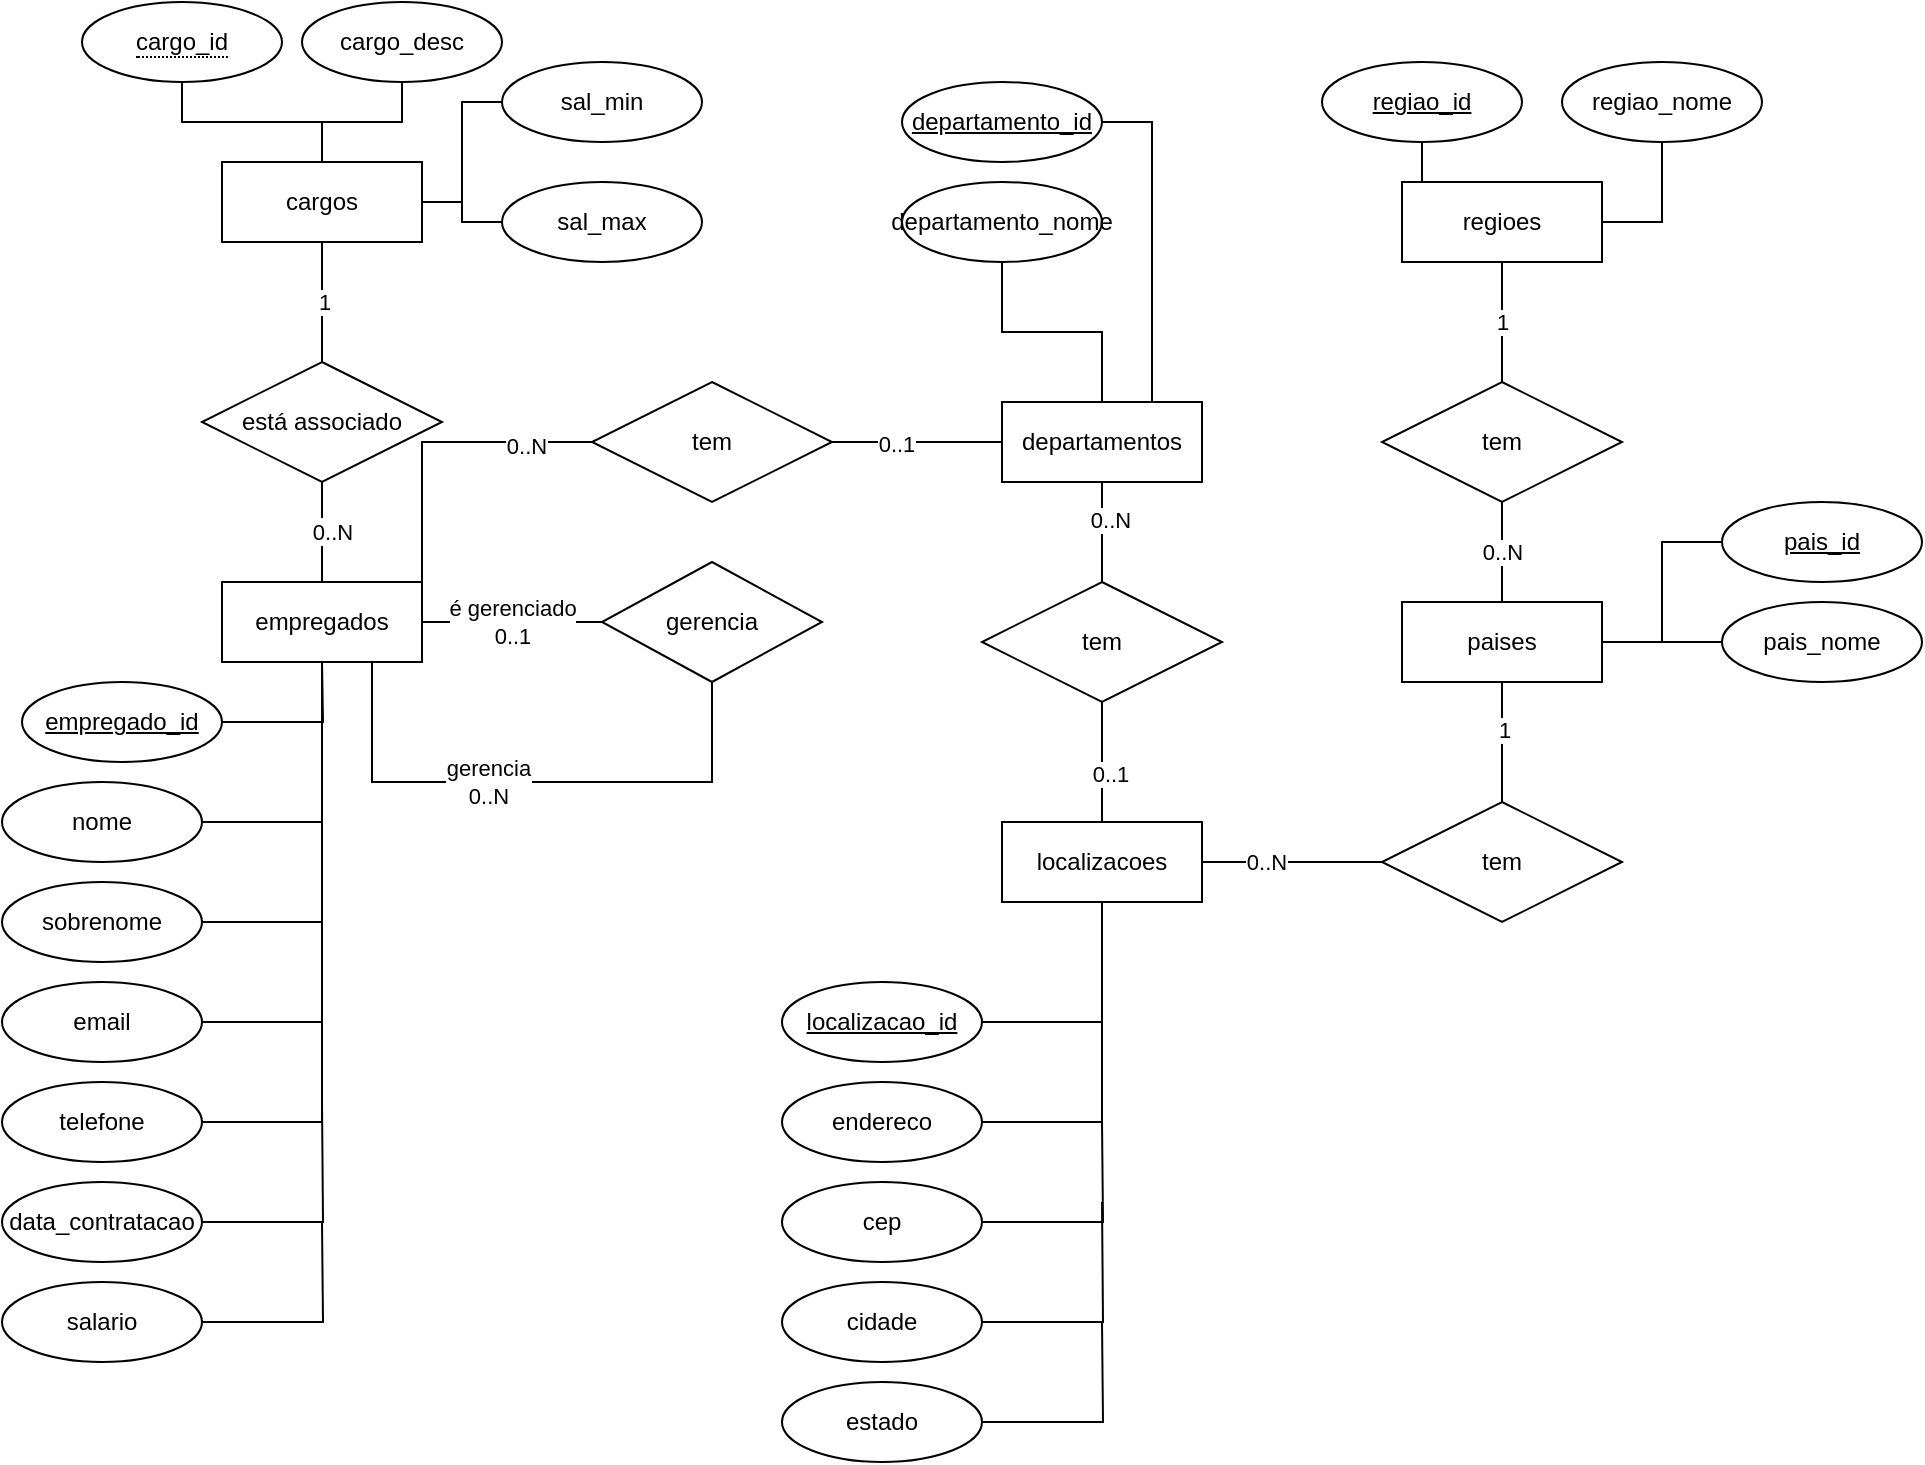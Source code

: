 <mxfile version="20.2.2" type="google"><diagram id="R2lEEEUBdFMjLlhIrx00" name="Page-1"><mxGraphModel grid="1" page="1" gridSize="10" guides="1" tooltips="1" connect="1" arrows="1" fold="1" pageScale="1" pageWidth="1654" pageHeight="1169" math="0" shadow="0" extFonts="Permanent Marker^https://fonts.googleapis.com/css?family=Permanent+Marker"><root><mxCell id="0"/><mxCell id="1" parent="0"/><mxCell id="ahWbTlMB5SdzeHTBFrJ0-9" style="edgeStyle=orthogonalEdgeStyle;rounded=0;orthogonalLoop=1;jettySize=auto;html=1;entryX=0.5;entryY=1;entryDx=0;entryDy=0;endArrow=none;endFill=0;" edge="1" parent="1" source="ahWbTlMB5SdzeHTBFrJ0-4" target="ahWbTlMB5SdzeHTBFrJ0-5"><mxGeometry relative="1" as="geometry"/></mxCell><mxCell id="ahWbTlMB5SdzeHTBFrJ0-11" style="edgeStyle=orthogonalEdgeStyle;rounded=0;orthogonalLoop=1;jettySize=auto;html=1;entryX=0.5;entryY=1;entryDx=0;entryDy=0;endArrow=none;endFill=0;" edge="1" parent="1" source="ahWbTlMB5SdzeHTBFrJ0-4" target="ahWbTlMB5SdzeHTBFrJ0-10"><mxGeometry relative="1" as="geometry"/></mxCell><mxCell id="ahWbTlMB5SdzeHTBFrJ0-13" style="edgeStyle=orthogonalEdgeStyle;rounded=0;orthogonalLoop=1;jettySize=auto;html=1;entryX=0;entryY=0.5;entryDx=0;entryDy=0;endArrow=none;endFill=0;" edge="1" parent="1" source="ahWbTlMB5SdzeHTBFrJ0-4" target="ahWbTlMB5SdzeHTBFrJ0-12"><mxGeometry relative="1" as="geometry"/></mxCell><mxCell id="ahWbTlMB5SdzeHTBFrJ0-15" style="edgeStyle=orthogonalEdgeStyle;rounded=0;orthogonalLoop=1;jettySize=auto;html=1;entryX=0;entryY=0.5;entryDx=0;entryDy=0;endArrow=none;endFill=0;" edge="1" parent="1" source="ahWbTlMB5SdzeHTBFrJ0-4" target="ahWbTlMB5SdzeHTBFrJ0-14"><mxGeometry relative="1" as="geometry"/></mxCell><mxCell id="ahWbTlMB5SdzeHTBFrJ0-4" value="cargos" style="whiteSpace=wrap;html=1;align=center;" vertex="1" parent="1"><mxGeometry x="120" y="140" width="100" height="40" as="geometry"/></mxCell><mxCell id="ahWbTlMB5SdzeHTBFrJ0-5" value="&lt;span style=&quot;border-bottom: 1px dotted&quot;&gt;cargo_id&lt;/span&gt;" style="ellipse;whiteSpace=wrap;html=1;align=center;" vertex="1" parent="1"><mxGeometry x="50" y="60" width="100" height="40" as="geometry"/></mxCell><mxCell id="ahWbTlMB5SdzeHTBFrJ0-10" value="cargo_desc" style="ellipse;whiteSpace=wrap;html=1;align=center;" vertex="1" parent="1"><mxGeometry x="160" y="60" width="100" height="40" as="geometry"/></mxCell><mxCell id="ahWbTlMB5SdzeHTBFrJ0-12" value="sal_min" style="ellipse;whiteSpace=wrap;html=1;align=center;" vertex="1" parent="1"><mxGeometry x="260" y="90" width="100" height="40" as="geometry"/></mxCell><mxCell id="ahWbTlMB5SdzeHTBFrJ0-14" value="sal_max" style="ellipse;whiteSpace=wrap;html=1;align=center;" vertex="1" parent="1"><mxGeometry x="260" y="150" width="100" height="40" as="geometry"/></mxCell><mxCell id="ahWbTlMB5SdzeHTBFrJ0-17" style="edgeStyle=orthogonalEdgeStyle;rounded=0;orthogonalLoop=1;jettySize=auto;html=1;entryX=0.5;entryY=1;entryDx=0;entryDy=0;endArrow=none;endFill=0;" edge="1" parent="1" source="ahWbTlMB5SdzeHTBFrJ0-16" target="ahWbTlMB5SdzeHTBFrJ0-4"><mxGeometry relative="1" as="geometry"/></mxCell><mxCell id="ahWbTlMB5SdzeHTBFrJ0-35" value="1" style="edgeLabel;html=1;align=center;verticalAlign=middle;resizable=0;points=[];" connectable="0" vertex="1" parent="ahWbTlMB5SdzeHTBFrJ0-17"><mxGeometry y="-1" relative="1" as="geometry"><mxPoint as="offset"/></mxGeometry></mxCell><mxCell id="ahWbTlMB5SdzeHTBFrJ0-16" value="está associado" style="shape=rhombus;perimeter=rhombusPerimeter;whiteSpace=wrap;html=1;align=center;" vertex="1" parent="1"><mxGeometry x="110" y="240" width="120" height="60" as="geometry"/></mxCell><mxCell id="ahWbTlMB5SdzeHTBFrJ0-19" style="edgeStyle=orthogonalEdgeStyle;rounded=0;orthogonalLoop=1;jettySize=auto;html=1;entryX=0.5;entryY=1;entryDx=0;entryDy=0;endArrow=none;endFill=0;" edge="1" parent="1" source="ahWbTlMB5SdzeHTBFrJ0-18" target="ahWbTlMB5SdzeHTBFrJ0-16"><mxGeometry relative="1" as="geometry"/></mxCell><mxCell id="ahWbTlMB5SdzeHTBFrJ0-36" value="N" style="edgeLabel;html=1;align=center;verticalAlign=middle;resizable=0;points=[];" connectable="0" vertex="1" parent="ahWbTlMB5SdzeHTBFrJ0-19"><mxGeometry x="0.04" y="2" relative="1" as="geometry"><mxPoint as="offset"/></mxGeometry></mxCell><mxCell id="ahWbTlMB5SdzeHTBFrJ0-43" value="0..N" style="edgeLabel;html=1;align=center;verticalAlign=middle;resizable=0;points=[];" connectable="0" vertex="1" parent="ahWbTlMB5SdzeHTBFrJ0-19"><mxGeometry y="-5" relative="1" as="geometry"><mxPoint as="offset"/></mxGeometry></mxCell><mxCell id="ahWbTlMB5SdzeHTBFrJ0-18" value="empregados" style="whiteSpace=wrap;html=1;align=center;" vertex="1" parent="1"><mxGeometry x="120" y="350" width="100" height="40" as="geometry"/></mxCell><mxCell id="ahWbTlMB5SdzeHTBFrJ0-21" style="edgeStyle=orthogonalEdgeStyle;rounded=0;orthogonalLoop=1;jettySize=auto;html=1;endArrow=none;endFill=0;" edge="1" parent="1" source="ahWbTlMB5SdzeHTBFrJ0-20"><mxGeometry relative="1" as="geometry"><mxPoint x="170" y="390" as="targetPoint"/></mxGeometry></mxCell><mxCell id="ahWbTlMB5SdzeHTBFrJ0-20" value="empregado_id" style="ellipse;whiteSpace=wrap;html=1;align=center;fontStyle=4;" vertex="1" parent="1"><mxGeometry x="20" y="400" width="100" height="40" as="geometry"/></mxCell><mxCell id="ahWbTlMB5SdzeHTBFrJ0-24" style="edgeStyle=orthogonalEdgeStyle;rounded=0;orthogonalLoop=1;jettySize=auto;html=1;entryX=0.5;entryY=1;entryDx=0;entryDy=0;endArrow=none;endFill=0;" edge="1" parent="1" source="ahWbTlMB5SdzeHTBFrJ0-22" target="ahWbTlMB5SdzeHTBFrJ0-18"><mxGeometry relative="1" as="geometry"/></mxCell><mxCell id="ahWbTlMB5SdzeHTBFrJ0-22" value="nome" style="ellipse;whiteSpace=wrap;html=1;align=center;" vertex="1" parent="1"><mxGeometry x="10" y="450" width="100" height="40" as="geometry"/></mxCell><mxCell id="ahWbTlMB5SdzeHTBFrJ0-25" style="edgeStyle=orthogonalEdgeStyle;rounded=0;orthogonalLoop=1;jettySize=auto;html=1;entryX=0.5;entryY=1;entryDx=0;entryDy=0;endArrow=none;endFill=0;" edge="1" parent="1" source="ahWbTlMB5SdzeHTBFrJ0-23" target="ahWbTlMB5SdzeHTBFrJ0-18"><mxGeometry relative="1" as="geometry"/></mxCell><mxCell id="ahWbTlMB5SdzeHTBFrJ0-23" value="sobrenome" style="ellipse;whiteSpace=wrap;html=1;align=center;" vertex="1" parent="1"><mxGeometry x="10" y="500" width="100" height="40" as="geometry"/></mxCell><mxCell id="ahWbTlMB5SdzeHTBFrJ0-28" style="edgeStyle=orthogonalEdgeStyle;rounded=0;orthogonalLoop=1;jettySize=auto;html=1;endArrow=none;endFill=0;" edge="1" parent="1" source="ahWbTlMB5SdzeHTBFrJ0-26" target="ahWbTlMB5SdzeHTBFrJ0-18"><mxGeometry relative="1" as="geometry"/></mxCell><mxCell id="ahWbTlMB5SdzeHTBFrJ0-26" value="email" style="ellipse;whiteSpace=wrap;html=1;align=center;" vertex="1" parent="1"><mxGeometry x="10" y="550" width="100" height="40" as="geometry"/></mxCell><mxCell id="ahWbTlMB5SdzeHTBFrJ0-30" style="edgeStyle=orthogonalEdgeStyle;rounded=0;orthogonalLoop=1;jettySize=auto;html=1;entryX=0.5;entryY=1;entryDx=0;entryDy=0;endArrow=none;endFill=0;" edge="1" parent="1" source="ahWbTlMB5SdzeHTBFrJ0-29" target="ahWbTlMB5SdzeHTBFrJ0-18"><mxGeometry relative="1" as="geometry"/></mxCell><mxCell id="ahWbTlMB5SdzeHTBFrJ0-29" value="telefone" style="ellipse;whiteSpace=wrap;html=1;align=center;" vertex="1" parent="1"><mxGeometry x="10" y="600" width="100" height="40" as="geometry"/></mxCell><mxCell id="ahWbTlMB5SdzeHTBFrJ0-32" style="edgeStyle=orthogonalEdgeStyle;rounded=0;orthogonalLoop=1;jettySize=auto;html=1;endArrow=none;endFill=0;" edge="1" parent="1" source="ahWbTlMB5SdzeHTBFrJ0-31"><mxGeometry relative="1" as="geometry"><mxPoint x="170" y="610" as="targetPoint"/></mxGeometry></mxCell><mxCell id="ahWbTlMB5SdzeHTBFrJ0-31" value="data_contratacao" style="ellipse;whiteSpace=wrap;html=1;align=center;" vertex="1" parent="1"><mxGeometry x="10" y="650" width="100" height="40" as="geometry"/></mxCell><mxCell id="ahWbTlMB5SdzeHTBFrJ0-34" style="edgeStyle=orthogonalEdgeStyle;rounded=0;orthogonalLoop=1;jettySize=auto;html=1;endArrow=none;endFill=0;" edge="1" parent="1" source="ahWbTlMB5SdzeHTBFrJ0-33"><mxGeometry relative="1" as="geometry"><mxPoint x="170" y="670" as="targetPoint"/></mxGeometry></mxCell><mxCell id="ahWbTlMB5SdzeHTBFrJ0-33" value="salario" style="ellipse;whiteSpace=wrap;html=1;align=center;" vertex="1" parent="1"><mxGeometry x="10" y="700" width="100" height="40" as="geometry"/></mxCell><mxCell id="ahWbTlMB5SdzeHTBFrJ0-40" style="edgeStyle=orthogonalEdgeStyle;rounded=0;orthogonalLoop=1;jettySize=auto;html=1;entryX=0.75;entryY=1;entryDx=0;entryDy=0;endArrow=none;endFill=0;exitX=0.5;exitY=1;exitDx=0;exitDy=0;" edge="1" parent="1" source="ahWbTlMB5SdzeHTBFrJ0-37" target="ahWbTlMB5SdzeHTBFrJ0-18"><mxGeometry relative="1" as="geometry"><Array as="points"><mxPoint x="365" y="450"/><mxPoint x="195" y="450"/></Array></mxGeometry></mxCell><mxCell id="ahWbTlMB5SdzeHTBFrJ0-44" value="gerencia&lt;br&gt;0..N" style="edgeLabel;html=1;align=center;verticalAlign=middle;resizable=0;points=[];" connectable="0" vertex="1" parent="ahWbTlMB5SdzeHTBFrJ0-40"><mxGeometry x="0.157" relative="1" as="geometry"><mxPoint as="offset"/></mxGeometry></mxCell><mxCell id="ahWbTlMB5SdzeHTBFrJ0-41" value="é gerenciado&lt;br&gt;0..1" style="edgeStyle=orthogonalEdgeStyle;rounded=0;orthogonalLoop=1;jettySize=auto;html=1;entryX=1;entryY=0.5;entryDx=0;entryDy=0;endArrow=none;endFill=0;" edge="1" parent="1" source="ahWbTlMB5SdzeHTBFrJ0-37" target="ahWbTlMB5SdzeHTBFrJ0-18"><mxGeometry relative="1" as="geometry"/></mxCell><mxCell id="ahWbTlMB5SdzeHTBFrJ0-37" value="gerencia" style="shape=rhombus;perimeter=rhombusPerimeter;whiteSpace=wrap;html=1;align=center;" vertex="1" parent="1"><mxGeometry x="310" y="340" width="110" height="60" as="geometry"/></mxCell><mxCell id="ahWbTlMB5SdzeHTBFrJ0-45" value="departamentos" style="whiteSpace=wrap;html=1;align=center;" vertex="1" parent="1"><mxGeometry x="510" y="260" width="100" height="40" as="geometry"/></mxCell><mxCell id="ahWbTlMB5SdzeHTBFrJ0-49" style="edgeStyle=orthogonalEdgeStyle;rounded=0;orthogonalLoop=1;jettySize=auto;html=1;entryX=0.75;entryY=0;entryDx=0;entryDy=0;endArrow=none;endFill=0;exitX=1;exitY=0.5;exitDx=0;exitDy=0;" edge="1" parent="1" source="ahWbTlMB5SdzeHTBFrJ0-76" target="ahWbTlMB5SdzeHTBFrJ0-45"><mxGeometry relative="1" as="geometry"><Array as="points"><mxPoint x="585" y="120"/></Array></mxGeometry></mxCell><mxCell id="ahWbTlMB5SdzeHTBFrJ0-52" style="edgeStyle=orthogonalEdgeStyle;rounded=0;orthogonalLoop=1;jettySize=auto;html=1;entryX=0.5;entryY=0;entryDx=0;entryDy=0;endArrow=none;endFill=0;" edge="1" parent="1" source="ahWbTlMB5SdzeHTBFrJ0-47" target="ahWbTlMB5SdzeHTBFrJ0-45"><mxGeometry relative="1" as="geometry"/></mxCell><mxCell id="ahWbTlMB5SdzeHTBFrJ0-47" value="departamento_nome" style="ellipse;whiteSpace=wrap;html=1;align=center;" vertex="1" parent="1"><mxGeometry x="460" y="150" width="100" height="40" as="geometry"/></mxCell><mxCell id="ahWbTlMB5SdzeHTBFrJ0-54" style="edgeStyle=orthogonalEdgeStyle;rounded=0;orthogonalLoop=1;jettySize=auto;html=1;entryX=0;entryY=0.5;entryDx=0;entryDy=0;endArrow=none;endFill=0;" edge="1" parent="1" source="ahWbTlMB5SdzeHTBFrJ0-53" target="ahWbTlMB5SdzeHTBFrJ0-45"><mxGeometry relative="1" as="geometry"/></mxCell><mxCell id="ahWbTlMB5SdzeHTBFrJ0-55" value="0..1" style="edgeLabel;html=1;align=center;verticalAlign=middle;resizable=0;points=[];" connectable="0" vertex="1" parent="ahWbTlMB5SdzeHTBFrJ0-54"><mxGeometry x="-0.247" y="-1" relative="1" as="geometry"><mxPoint as="offset"/></mxGeometry></mxCell><mxCell id="ahWbTlMB5SdzeHTBFrJ0-56" style="edgeStyle=orthogonalEdgeStyle;rounded=0;orthogonalLoop=1;jettySize=auto;html=1;entryX=1;entryY=0;entryDx=0;entryDy=0;endArrow=none;endFill=0;" edge="1" parent="1" source="ahWbTlMB5SdzeHTBFrJ0-53" target="ahWbTlMB5SdzeHTBFrJ0-18"><mxGeometry relative="1" as="geometry"/></mxCell><mxCell id="ahWbTlMB5SdzeHTBFrJ0-57" value="0..N" style="edgeLabel;html=1;align=center;verticalAlign=middle;resizable=0;points=[];" connectable="0" vertex="1" parent="ahWbTlMB5SdzeHTBFrJ0-56"><mxGeometry x="-0.574" y="2" relative="1" as="geometry"><mxPoint as="offset"/></mxGeometry></mxCell><mxCell id="ahWbTlMB5SdzeHTBFrJ0-53" value="tem" style="shape=rhombus;perimeter=rhombusPerimeter;whiteSpace=wrap;html=1;align=center;" vertex="1" parent="1"><mxGeometry x="305" y="250" width="120" height="60" as="geometry"/></mxCell><mxCell id="ahWbTlMB5SdzeHTBFrJ0-61" style="edgeStyle=orthogonalEdgeStyle;rounded=0;orthogonalLoop=1;jettySize=auto;html=1;entryX=0.5;entryY=1;entryDx=0;entryDy=0;endArrow=none;endFill=0;" edge="1" parent="1" source="ahWbTlMB5SdzeHTBFrJ0-58" target="ahWbTlMB5SdzeHTBFrJ0-45"><mxGeometry relative="1" as="geometry"/></mxCell><mxCell id="ahWbTlMB5SdzeHTBFrJ0-63" value="0..N" style="edgeLabel;html=1;align=center;verticalAlign=middle;resizable=0;points=[];" connectable="0" vertex="1" parent="ahWbTlMB5SdzeHTBFrJ0-61"><mxGeometry x="0.24" y="-4" relative="1" as="geometry"><mxPoint as="offset"/></mxGeometry></mxCell><mxCell id="ahWbTlMB5SdzeHTBFrJ0-58" value="tem" style="shape=rhombus;perimeter=rhombusPerimeter;whiteSpace=wrap;html=1;align=center;" vertex="1" parent="1"><mxGeometry x="500" y="350" width="120" height="60" as="geometry"/></mxCell><mxCell id="ahWbTlMB5SdzeHTBFrJ0-60" style="edgeStyle=orthogonalEdgeStyle;rounded=0;orthogonalLoop=1;jettySize=auto;html=1;endArrow=none;endFill=0;" edge="1" parent="1" source="ahWbTlMB5SdzeHTBFrJ0-59" target="ahWbTlMB5SdzeHTBFrJ0-58"><mxGeometry relative="1" as="geometry"/></mxCell><mxCell id="ahWbTlMB5SdzeHTBFrJ0-62" value="0..1" style="edgeLabel;html=1;align=center;verticalAlign=middle;resizable=0;points=[];" connectable="0" vertex="1" parent="ahWbTlMB5SdzeHTBFrJ0-60"><mxGeometry x="-0.2" y="-4" relative="1" as="geometry"><mxPoint as="offset"/></mxGeometry></mxCell><mxCell id="ahWbTlMB5SdzeHTBFrJ0-66" style="edgeStyle=orthogonalEdgeStyle;rounded=0;orthogonalLoop=1;jettySize=auto;html=1;endArrow=none;endFill=0;" edge="1" parent="1" source="ahWbTlMB5SdzeHTBFrJ0-59" target="ahWbTlMB5SdzeHTBFrJ0-64"><mxGeometry relative="1" as="geometry"/></mxCell><mxCell id="ahWbTlMB5SdzeHTBFrJ0-73" value="0..N" style="edgeLabel;html=1;align=center;verticalAlign=middle;resizable=0;points=[];" connectable="0" vertex="1" parent="ahWbTlMB5SdzeHTBFrJ0-66"><mxGeometry x="-0.289" relative="1" as="geometry"><mxPoint as="offset"/></mxGeometry></mxCell><mxCell id="ahWbTlMB5SdzeHTBFrJ0-59" value="localizacoes" style="whiteSpace=wrap;html=1;align=center;" vertex="1" parent="1"><mxGeometry x="510" y="470" width="100" height="40" as="geometry"/></mxCell><mxCell id="ahWbTlMB5SdzeHTBFrJ0-67" style="edgeStyle=orthogonalEdgeStyle;rounded=0;orthogonalLoop=1;jettySize=auto;html=1;entryX=0.5;entryY=1;entryDx=0;entryDy=0;endArrow=none;endFill=0;" edge="1" parent="1" source="ahWbTlMB5SdzeHTBFrJ0-64" target="ahWbTlMB5SdzeHTBFrJ0-65"><mxGeometry relative="1" as="geometry"/></mxCell><mxCell id="ahWbTlMB5SdzeHTBFrJ0-72" value="1" style="edgeLabel;html=1;align=center;verticalAlign=middle;resizable=0;points=[];" connectable="0" vertex="1" parent="ahWbTlMB5SdzeHTBFrJ0-67"><mxGeometry x="0.2" y="-1" relative="1" as="geometry"><mxPoint as="offset"/></mxGeometry></mxCell><mxCell id="ahWbTlMB5SdzeHTBFrJ0-64" value="tem" style="shape=rhombus;perimeter=rhombusPerimeter;whiteSpace=wrap;html=1;align=center;" vertex="1" parent="1"><mxGeometry x="700" y="460" width="120" height="60" as="geometry"/></mxCell><mxCell id="ahWbTlMB5SdzeHTBFrJ0-65" value="paises" style="whiteSpace=wrap;html=1;align=center;" vertex="1" parent="1"><mxGeometry x="710" y="360" width="100" height="40" as="geometry"/></mxCell><mxCell id="ahWbTlMB5SdzeHTBFrJ0-68" value="regioes" style="whiteSpace=wrap;html=1;align=center;" vertex="1" parent="1"><mxGeometry x="710" y="150" width="100" height="40" as="geometry"/></mxCell><mxCell id="ahWbTlMB5SdzeHTBFrJ0-70" value="1" style="edgeStyle=orthogonalEdgeStyle;rounded=0;orthogonalLoop=1;jettySize=auto;html=1;entryX=0.5;entryY=1;entryDx=0;entryDy=0;endArrow=none;endFill=0;" edge="1" parent="1" source="ahWbTlMB5SdzeHTBFrJ0-69" target="ahWbTlMB5SdzeHTBFrJ0-68"><mxGeometry relative="1" as="geometry"/></mxCell><mxCell id="ahWbTlMB5SdzeHTBFrJ0-71" value="0..N" style="edgeStyle=orthogonalEdgeStyle;rounded=0;orthogonalLoop=1;jettySize=auto;html=1;entryX=0.5;entryY=0;entryDx=0;entryDy=0;endArrow=none;endFill=0;" edge="1" parent="1" source="ahWbTlMB5SdzeHTBFrJ0-69" target="ahWbTlMB5SdzeHTBFrJ0-65"><mxGeometry relative="1" as="geometry"/></mxCell><mxCell id="ahWbTlMB5SdzeHTBFrJ0-69" value="tem" style="shape=rhombus;perimeter=rhombusPerimeter;whiteSpace=wrap;html=1;align=center;" vertex="1" parent="1"><mxGeometry x="700" y="250" width="120" height="60" as="geometry"/></mxCell><mxCell id="ahWbTlMB5SdzeHTBFrJ0-76" value="departamento_id" style="ellipse;whiteSpace=wrap;html=1;align=center;fontStyle=4;" vertex="1" parent="1"><mxGeometry x="460" y="100" width="100" height="40" as="geometry"/></mxCell><mxCell id="ahWbTlMB5SdzeHTBFrJ0-78" style="edgeStyle=orthogonalEdgeStyle;rounded=0;orthogonalLoop=1;jettySize=auto;html=1;entryX=0.25;entryY=0;entryDx=0;entryDy=0;endArrow=none;endFill=0;" edge="1" parent="1" source="ahWbTlMB5SdzeHTBFrJ0-77" target="ahWbTlMB5SdzeHTBFrJ0-68"><mxGeometry relative="1" as="geometry"/></mxCell><mxCell id="ahWbTlMB5SdzeHTBFrJ0-77" value="regiao_id" style="ellipse;whiteSpace=wrap;html=1;align=center;fontStyle=4;" vertex="1" parent="1"><mxGeometry x="670" y="90" width="100" height="40" as="geometry"/></mxCell><mxCell id="ahWbTlMB5SdzeHTBFrJ0-81" style="edgeStyle=orthogonalEdgeStyle;rounded=0;orthogonalLoop=1;jettySize=auto;html=1;entryX=1;entryY=0.5;entryDx=0;entryDy=0;endArrow=none;endFill=0;" edge="1" parent="1" source="ahWbTlMB5SdzeHTBFrJ0-79" target="ahWbTlMB5SdzeHTBFrJ0-68"><mxGeometry relative="1" as="geometry"/></mxCell><mxCell id="ahWbTlMB5SdzeHTBFrJ0-79" value="regiao_nome" style="ellipse;whiteSpace=wrap;html=1;align=center;" vertex="1" parent="1"><mxGeometry x="790" y="90" width="100" height="40" as="geometry"/></mxCell><mxCell id="ahWbTlMB5SdzeHTBFrJ0-84" style="edgeStyle=orthogonalEdgeStyle;rounded=0;orthogonalLoop=1;jettySize=auto;html=1;entryX=1;entryY=0.5;entryDx=0;entryDy=0;endArrow=none;endFill=0;" edge="1" parent="1" source="ahWbTlMB5SdzeHTBFrJ0-82" target="ahWbTlMB5SdzeHTBFrJ0-65"><mxGeometry relative="1" as="geometry"/></mxCell><mxCell id="ahWbTlMB5SdzeHTBFrJ0-82" value="pais_id" style="ellipse;whiteSpace=wrap;html=1;align=center;fontStyle=4;" vertex="1" parent="1"><mxGeometry x="870" y="310" width="100" height="40" as="geometry"/></mxCell><mxCell id="ahWbTlMB5SdzeHTBFrJ0-86" style="edgeStyle=orthogonalEdgeStyle;rounded=0;orthogonalLoop=1;jettySize=auto;html=1;entryX=1;entryY=0.5;entryDx=0;entryDy=0;endArrow=none;endFill=0;" edge="1" parent="1" source="ahWbTlMB5SdzeHTBFrJ0-85" target="ahWbTlMB5SdzeHTBFrJ0-65"><mxGeometry relative="1" as="geometry"/></mxCell><mxCell id="ahWbTlMB5SdzeHTBFrJ0-85" value="pais_nome" style="ellipse;whiteSpace=wrap;html=1;align=center;" vertex="1" parent="1"><mxGeometry x="870" y="360" width="100" height="40" as="geometry"/></mxCell><mxCell id="ahWbTlMB5SdzeHTBFrJ0-88" style="edgeStyle=orthogonalEdgeStyle;rounded=0;orthogonalLoop=1;jettySize=auto;html=1;entryX=0.5;entryY=1;entryDx=0;entryDy=0;endArrow=none;endFill=0;" edge="1" parent="1" source="ahWbTlMB5SdzeHTBFrJ0-87" target="ahWbTlMB5SdzeHTBFrJ0-59"><mxGeometry relative="1" as="geometry"/></mxCell><mxCell id="ahWbTlMB5SdzeHTBFrJ0-87" value="localizacao_id" style="ellipse;whiteSpace=wrap;html=1;align=center;fontStyle=4;" vertex="1" parent="1"><mxGeometry x="400" y="550" width="100" height="40" as="geometry"/></mxCell><mxCell id="ahWbTlMB5SdzeHTBFrJ0-90" style="edgeStyle=orthogonalEdgeStyle;rounded=0;orthogonalLoop=1;jettySize=auto;html=1;entryX=0.5;entryY=1;entryDx=0;entryDy=0;endArrow=none;endFill=0;" edge="1" parent="1" source="ahWbTlMB5SdzeHTBFrJ0-89" target="ahWbTlMB5SdzeHTBFrJ0-59"><mxGeometry relative="1" as="geometry"/></mxCell><mxCell id="ahWbTlMB5SdzeHTBFrJ0-89" value="endereco" style="ellipse;whiteSpace=wrap;html=1;align=center;" vertex="1" parent="1"><mxGeometry x="400" y="600" width="100" height="40" as="geometry"/></mxCell><mxCell id="ahWbTlMB5SdzeHTBFrJ0-95" style="edgeStyle=orthogonalEdgeStyle;rounded=0;orthogonalLoop=1;jettySize=auto;html=1;endArrow=none;endFill=0;" edge="1" parent="1" source="ahWbTlMB5SdzeHTBFrJ0-92"><mxGeometry relative="1" as="geometry"><mxPoint x="560" y="620" as="targetPoint"/></mxGeometry></mxCell><mxCell id="ahWbTlMB5SdzeHTBFrJ0-92" value="cep" style="ellipse;whiteSpace=wrap;html=1;align=center;" vertex="1" parent="1"><mxGeometry x="400" y="650" width="100" height="40" as="geometry"/></mxCell><mxCell id="ahWbTlMB5SdzeHTBFrJ0-96" style="edgeStyle=orthogonalEdgeStyle;rounded=0;orthogonalLoop=1;jettySize=auto;html=1;endArrow=none;endFill=0;" edge="1" parent="1" source="ahWbTlMB5SdzeHTBFrJ0-93"><mxGeometry relative="1" as="geometry"><mxPoint x="560" y="660" as="targetPoint"/></mxGeometry></mxCell><mxCell id="ahWbTlMB5SdzeHTBFrJ0-93" value="cidade" style="ellipse;whiteSpace=wrap;html=1;align=center;" vertex="1" parent="1"><mxGeometry x="400" y="700" width="100" height="40" as="geometry"/></mxCell><mxCell id="ahWbTlMB5SdzeHTBFrJ0-97" style="edgeStyle=orthogonalEdgeStyle;rounded=0;orthogonalLoop=1;jettySize=auto;html=1;endArrow=none;endFill=0;" edge="1" parent="1" source="ahWbTlMB5SdzeHTBFrJ0-94"><mxGeometry relative="1" as="geometry"><mxPoint x="560" y="720" as="targetPoint"/></mxGeometry></mxCell><mxCell id="ahWbTlMB5SdzeHTBFrJ0-94" value="estado" style="ellipse;whiteSpace=wrap;html=1;align=center;" vertex="1" parent="1"><mxGeometry x="400" y="750" width="100" height="40" as="geometry"/></mxCell></root></mxGraphModel></diagram></mxfile>